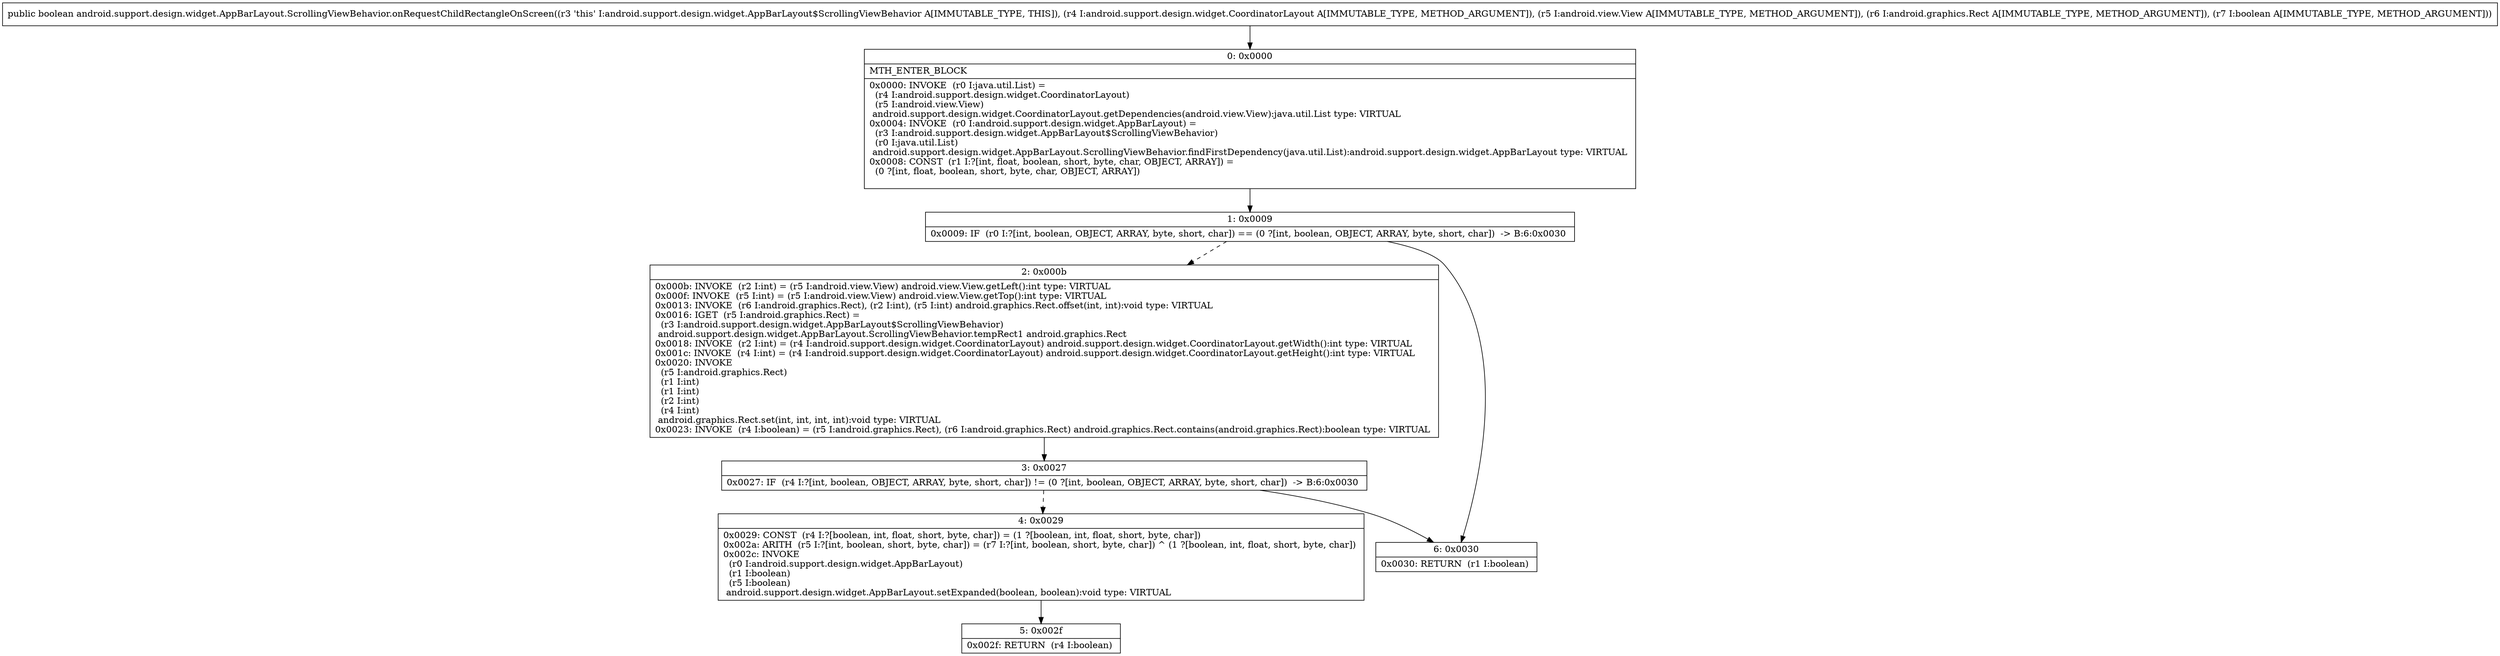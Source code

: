 digraph "CFG forandroid.support.design.widget.AppBarLayout.ScrollingViewBehavior.onRequestChildRectangleOnScreen(Landroid\/support\/design\/widget\/CoordinatorLayout;Landroid\/view\/View;Landroid\/graphics\/Rect;Z)Z" {
Node_0 [shape=record,label="{0\:\ 0x0000|MTH_ENTER_BLOCK\l|0x0000: INVOKE  (r0 I:java.util.List) = \l  (r4 I:android.support.design.widget.CoordinatorLayout)\l  (r5 I:android.view.View)\l android.support.design.widget.CoordinatorLayout.getDependencies(android.view.View):java.util.List type: VIRTUAL \l0x0004: INVOKE  (r0 I:android.support.design.widget.AppBarLayout) = \l  (r3 I:android.support.design.widget.AppBarLayout$ScrollingViewBehavior)\l  (r0 I:java.util.List)\l android.support.design.widget.AppBarLayout.ScrollingViewBehavior.findFirstDependency(java.util.List):android.support.design.widget.AppBarLayout type: VIRTUAL \l0x0008: CONST  (r1 I:?[int, float, boolean, short, byte, char, OBJECT, ARRAY]) = \l  (0 ?[int, float, boolean, short, byte, char, OBJECT, ARRAY])\l \l}"];
Node_1 [shape=record,label="{1\:\ 0x0009|0x0009: IF  (r0 I:?[int, boolean, OBJECT, ARRAY, byte, short, char]) == (0 ?[int, boolean, OBJECT, ARRAY, byte, short, char])  \-\> B:6:0x0030 \l}"];
Node_2 [shape=record,label="{2\:\ 0x000b|0x000b: INVOKE  (r2 I:int) = (r5 I:android.view.View) android.view.View.getLeft():int type: VIRTUAL \l0x000f: INVOKE  (r5 I:int) = (r5 I:android.view.View) android.view.View.getTop():int type: VIRTUAL \l0x0013: INVOKE  (r6 I:android.graphics.Rect), (r2 I:int), (r5 I:int) android.graphics.Rect.offset(int, int):void type: VIRTUAL \l0x0016: IGET  (r5 I:android.graphics.Rect) = \l  (r3 I:android.support.design.widget.AppBarLayout$ScrollingViewBehavior)\l android.support.design.widget.AppBarLayout.ScrollingViewBehavior.tempRect1 android.graphics.Rect \l0x0018: INVOKE  (r2 I:int) = (r4 I:android.support.design.widget.CoordinatorLayout) android.support.design.widget.CoordinatorLayout.getWidth():int type: VIRTUAL \l0x001c: INVOKE  (r4 I:int) = (r4 I:android.support.design.widget.CoordinatorLayout) android.support.design.widget.CoordinatorLayout.getHeight():int type: VIRTUAL \l0x0020: INVOKE  \l  (r5 I:android.graphics.Rect)\l  (r1 I:int)\l  (r1 I:int)\l  (r2 I:int)\l  (r4 I:int)\l android.graphics.Rect.set(int, int, int, int):void type: VIRTUAL \l0x0023: INVOKE  (r4 I:boolean) = (r5 I:android.graphics.Rect), (r6 I:android.graphics.Rect) android.graphics.Rect.contains(android.graphics.Rect):boolean type: VIRTUAL \l}"];
Node_3 [shape=record,label="{3\:\ 0x0027|0x0027: IF  (r4 I:?[int, boolean, OBJECT, ARRAY, byte, short, char]) != (0 ?[int, boolean, OBJECT, ARRAY, byte, short, char])  \-\> B:6:0x0030 \l}"];
Node_4 [shape=record,label="{4\:\ 0x0029|0x0029: CONST  (r4 I:?[boolean, int, float, short, byte, char]) = (1 ?[boolean, int, float, short, byte, char]) \l0x002a: ARITH  (r5 I:?[int, boolean, short, byte, char]) = (r7 I:?[int, boolean, short, byte, char]) ^ (1 ?[boolean, int, float, short, byte, char]) \l0x002c: INVOKE  \l  (r0 I:android.support.design.widget.AppBarLayout)\l  (r1 I:boolean)\l  (r5 I:boolean)\l android.support.design.widget.AppBarLayout.setExpanded(boolean, boolean):void type: VIRTUAL \l}"];
Node_5 [shape=record,label="{5\:\ 0x002f|0x002f: RETURN  (r4 I:boolean) \l}"];
Node_6 [shape=record,label="{6\:\ 0x0030|0x0030: RETURN  (r1 I:boolean) \l}"];
MethodNode[shape=record,label="{public boolean android.support.design.widget.AppBarLayout.ScrollingViewBehavior.onRequestChildRectangleOnScreen((r3 'this' I:android.support.design.widget.AppBarLayout$ScrollingViewBehavior A[IMMUTABLE_TYPE, THIS]), (r4 I:android.support.design.widget.CoordinatorLayout A[IMMUTABLE_TYPE, METHOD_ARGUMENT]), (r5 I:android.view.View A[IMMUTABLE_TYPE, METHOD_ARGUMENT]), (r6 I:android.graphics.Rect A[IMMUTABLE_TYPE, METHOD_ARGUMENT]), (r7 I:boolean A[IMMUTABLE_TYPE, METHOD_ARGUMENT])) }"];
MethodNode -> Node_0;
Node_0 -> Node_1;
Node_1 -> Node_2[style=dashed];
Node_1 -> Node_6;
Node_2 -> Node_3;
Node_3 -> Node_4[style=dashed];
Node_3 -> Node_6;
Node_4 -> Node_5;
}

